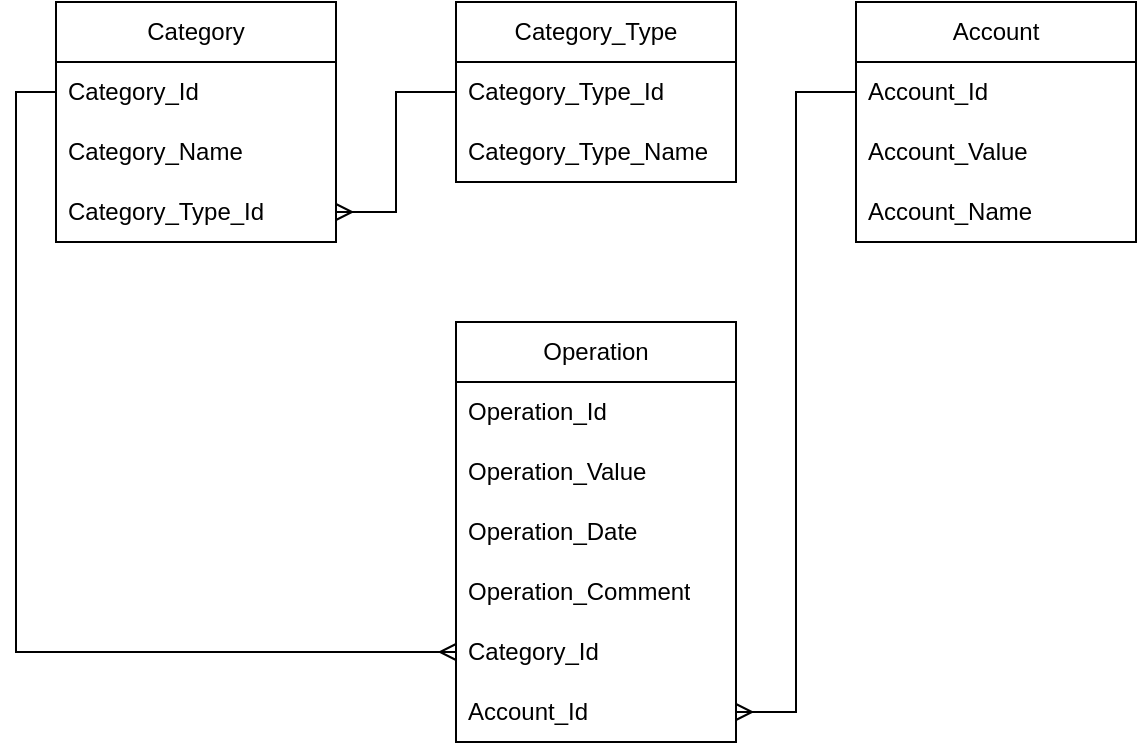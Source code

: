 <mxfile version="24.1.0" type="device">
  <diagram name="Страница — 1" id="GvuLsVBE1cR00wFWaVCT">
    <mxGraphModel dx="1434" dy="844" grid="1" gridSize="10" guides="1" tooltips="1" connect="1" arrows="1" fold="1" page="1" pageScale="1" pageWidth="827" pageHeight="1169" math="0" shadow="0">
      <root>
        <mxCell id="0" />
        <mxCell id="1" parent="0" />
        <mxCell id="k95FbAa75jnw_503b0_8-1" value="Account" style="swimlane;fontStyle=0;childLayout=stackLayout;horizontal=1;startSize=30;horizontalStack=0;resizeParent=1;resizeParentMax=0;resizeLast=0;collapsible=1;marginBottom=0;whiteSpace=wrap;html=1;" parent="1" vertex="1">
          <mxGeometry x="440" y="40" width="140" height="120" as="geometry" />
        </mxCell>
        <mxCell id="k95FbAa75jnw_503b0_8-2" value="Account_Id" style="text;strokeColor=none;fillColor=none;align=left;verticalAlign=middle;spacingLeft=4;spacingRight=4;overflow=hidden;points=[[0,0.5],[1,0.5]];portConstraint=eastwest;rotatable=0;whiteSpace=wrap;html=1;" parent="k95FbAa75jnw_503b0_8-1" vertex="1">
          <mxGeometry y="30" width="140" height="30" as="geometry" />
        </mxCell>
        <mxCell id="k95FbAa75jnw_503b0_8-3" value="Account_Value" style="text;strokeColor=none;fillColor=none;align=left;verticalAlign=middle;spacingLeft=4;spacingRight=4;overflow=hidden;points=[[0,0.5],[1,0.5]];portConstraint=eastwest;rotatable=0;whiteSpace=wrap;html=1;" parent="k95FbAa75jnw_503b0_8-1" vertex="1">
          <mxGeometry y="60" width="140" height="30" as="geometry" />
        </mxCell>
        <mxCell id="k95FbAa75jnw_503b0_8-4" value="Account_Name" style="text;strokeColor=none;fillColor=none;align=left;verticalAlign=middle;spacingLeft=4;spacingRight=4;overflow=hidden;points=[[0,0.5],[1,0.5]];portConstraint=eastwest;rotatable=0;whiteSpace=wrap;html=1;" parent="k95FbAa75jnw_503b0_8-1" vertex="1">
          <mxGeometry y="90" width="140" height="30" as="geometry" />
        </mxCell>
        <mxCell id="k95FbAa75jnw_503b0_8-9" value="Category" style="swimlane;fontStyle=0;childLayout=stackLayout;horizontal=1;startSize=30;horizontalStack=0;resizeParent=1;resizeParentMax=0;resizeLast=0;collapsible=1;marginBottom=0;whiteSpace=wrap;html=1;" parent="1" vertex="1">
          <mxGeometry x="40" y="40" width="140" height="120" as="geometry" />
        </mxCell>
        <mxCell id="k95FbAa75jnw_503b0_8-10" value="Category_Id" style="text;strokeColor=none;fillColor=none;align=left;verticalAlign=middle;spacingLeft=4;spacingRight=4;overflow=hidden;points=[[0,0.5],[1,0.5]];portConstraint=eastwest;rotatable=0;whiteSpace=wrap;html=1;" parent="k95FbAa75jnw_503b0_8-9" vertex="1">
          <mxGeometry y="30" width="140" height="30" as="geometry" />
        </mxCell>
        <mxCell id="k95FbAa75jnw_503b0_8-11" value="Category_Name" style="text;strokeColor=none;fillColor=none;align=left;verticalAlign=middle;spacingLeft=4;spacingRight=4;overflow=hidden;points=[[0,0.5],[1,0.5]];portConstraint=eastwest;rotatable=0;whiteSpace=wrap;html=1;" parent="k95FbAa75jnw_503b0_8-9" vertex="1">
          <mxGeometry y="60" width="140" height="30" as="geometry" />
        </mxCell>
        <mxCell id="M5ST6lwGvIllg8pUEbpR-4" value="Category_Type_Id" style="text;strokeColor=none;fillColor=none;align=left;verticalAlign=middle;spacingLeft=4;spacingRight=4;overflow=hidden;points=[[0,0.5],[1,0.5]];portConstraint=eastwest;rotatable=0;whiteSpace=wrap;html=1;" parent="k95FbAa75jnw_503b0_8-9" vertex="1">
          <mxGeometry y="90" width="140" height="30" as="geometry" />
        </mxCell>
        <mxCell id="M5ST6lwGvIllg8pUEbpR-1" value="Category_Type" style="swimlane;fontStyle=0;childLayout=stackLayout;horizontal=1;startSize=30;horizontalStack=0;resizeParent=1;resizeParentMax=0;resizeLast=0;collapsible=1;marginBottom=0;whiteSpace=wrap;html=1;" parent="1" vertex="1">
          <mxGeometry x="240" y="40" width="140" height="90" as="geometry" />
        </mxCell>
        <mxCell id="M5ST6lwGvIllg8pUEbpR-2" value="Category_Type_Id" style="text;strokeColor=none;fillColor=none;align=left;verticalAlign=middle;spacingLeft=4;spacingRight=4;overflow=hidden;points=[[0,0.5],[1,0.5]];portConstraint=eastwest;rotatable=0;whiteSpace=wrap;html=1;" parent="M5ST6lwGvIllg8pUEbpR-1" vertex="1">
          <mxGeometry y="30" width="140" height="30" as="geometry" />
        </mxCell>
        <mxCell id="M5ST6lwGvIllg8pUEbpR-3" value="Category_Type_Name" style="text;strokeColor=none;fillColor=none;align=left;verticalAlign=middle;spacingLeft=4;spacingRight=4;overflow=hidden;points=[[0,0.5],[1,0.5]];portConstraint=eastwest;rotatable=0;whiteSpace=wrap;html=1;" parent="M5ST6lwGvIllg8pUEbpR-1" vertex="1">
          <mxGeometry y="60" width="140" height="30" as="geometry" />
        </mxCell>
        <mxCell id="ptw2IVjIFChkRTmSwTSx-1" style="edgeStyle=orthogonalEdgeStyle;rounded=0;orthogonalLoop=1;jettySize=auto;html=1;exitX=0;exitY=0.5;exitDx=0;exitDy=0;entryX=1;entryY=0.5;entryDx=0;entryDy=0;endArrow=ERmany;endFill=0;" edge="1" parent="1" source="M5ST6lwGvIllg8pUEbpR-2" target="M5ST6lwGvIllg8pUEbpR-4">
          <mxGeometry relative="1" as="geometry" />
        </mxCell>
        <mxCell id="ptw2IVjIFChkRTmSwTSx-2" value="Operation" style="swimlane;fontStyle=0;childLayout=stackLayout;horizontal=1;startSize=30;horizontalStack=0;resizeParent=1;resizeParentMax=0;resizeLast=0;collapsible=1;marginBottom=0;whiteSpace=wrap;html=1;" vertex="1" parent="1">
          <mxGeometry x="240" y="200" width="140" height="210" as="geometry" />
        </mxCell>
        <mxCell id="ptw2IVjIFChkRTmSwTSx-3" value="Operation_Id" style="text;strokeColor=none;fillColor=none;align=left;verticalAlign=middle;spacingLeft=4;spacingRight=4;overflow=hidden;points=[[0,0.5],[1,0.5]];portConstraint=eastwest;rotatable=0;whiteSpace=wrap;html=1;" vertex="1" parent="ptw2IVjIFChkRTmSwTSx-2">
          <mxGeometry y="30" width="140" height="30" as="geometry" />
        </mxCell>
        <mxCell id="ptw2IVjIFChkRTmSwTSx-4" value="Operation_Value" style="text;strokeColor=none;fillColor=none;align=left;verticalAlign=middle;spacingLeft=4;spacingRight=4;overflow=hidden;points=[[0,0.5],[1,0.5]];portConstraint=eastwest;rotatable=0;whiteSpace=wrap;html=1;" vertex="1" parent="ptw2IVjIFChkRTmSwTSx-2">
          <mxGeometry y="60" width="140" height="30" as="geometry" />
        </mxCell>
        <mxCell id="ptw2IVjIFChkRTmSwTSx-5" value="Operation_Date" style="text;strokeColor=none;fillColor=none;align=left;verticalAlign=middle;spacingLeft=4;spacingRight=4;overflow=hidden;points=[[0,0.5],[1,0.5]];portConstraint=eastwest;rotatable=0;whiteSpace=wrap;html=1;" vertex="1" parent="ptw2IVjIFChkRTmSwTSx-2">
          <mxGeometry y="90" width="140" height="30" as="geometry" />
        </mxCell>
        <mxCell id="ptw2IVjIFChkRTmSwTSx-6" value="Operation_Comment" style="text;strokeColor=none;fillColor=none;align=left;verticalAlign=middle;spacingLeft=4;spacingRight=4;overflow=hidden;points=[[0,0.5],[1,0.5]];portConstraint=eastwest;rotatable=0;whiteSpace=wrap;html=1;" vertex="1" parent="ptw2IVjIFChkRTmSwTSx-2">
          <mxGeometry y="120" width="140" height="30" as="geometry" />
        </mxCell>
        <mxCell id="ptw2IVjIFChkRTmSwTSx-7" value="Category_Id" style="text;strokeColor=none;fillColor=none;align=left;verticalAlign=middle;spacingLeft=4;spacingRight=4;overflow=hidden;points=[[0,0.5],[1,0.5]];portConstraint=eastwest;rotatable=0;whiteSpace=wrap;html=1;" vertex="1" parent="ptw2IVjIFChkRTmSwTSx-2">
          <mxGeometry y="150" width="140" height="30" as="geometry" />
        </mxCell>
        <mxCell id="ptw2IVjIFChkRTmSwTSx-8" value="Account_Id" style="text;strokeColor=none;fillColor=none;align=left;verticalAlign=middle;spacingLeft=4;spacingRight=4;overflow=hidden;points=[[0,0.5],[1,0.5]];portConstraint=eastwest;rotatable=0;whiteSpace=wrap;html=1;" vertex="1" parent="ptw2IVjIFChkRTmSwTSx-2">
          <mxGeometry y="180" width="140" height="30" as="geometry" />
        </mxCell>
        <mxCell id="ptw2IVjIFChkRTmSwTSx-9" style="edgeStyle=orthogonalEdgeStyle;rounded=0;orthogonalLoop=1;jettySize=auto;html=1;exitX=0;exitY=0.5;exitDx=0;exitDy=0;entryX=0;entryY=0.5;entryDx=0;entryDy=0;endArrow=ERmany;endFill=0;" edge="1" parent="1" source="k95FbAa75jnw_503b0_8-10" target="ptw2IVjIFChkRTmSwTSx-7">
          <mxGeometry relative="1" as="geometry" />
        </mxCell>
        <mxCell id="ptw2IVjIFChkRTmSwTSx-10" style="edgeStyle=orthogonalEdgeStyle;rounded=0;orthogonalLoop=1;jettySize=auto;html=1;exitX=0;exitY=0.5;exitDx=0;exitDy=0;entryX=1;entryY=0.5;entryDx=0;entryDy=0;endArrow=ERmany;endFill=0;" edge="1" parent="1" source="k95FbAa75jnw_503b0_8-2" target="ptw2IVjIFChkRTmSwTSx-8">
          <mxGeometry relative="1" as="geometry" />
        </mxCell>
      </root>
    </mxGraphModel>
  </diagram>
</mxfile>
